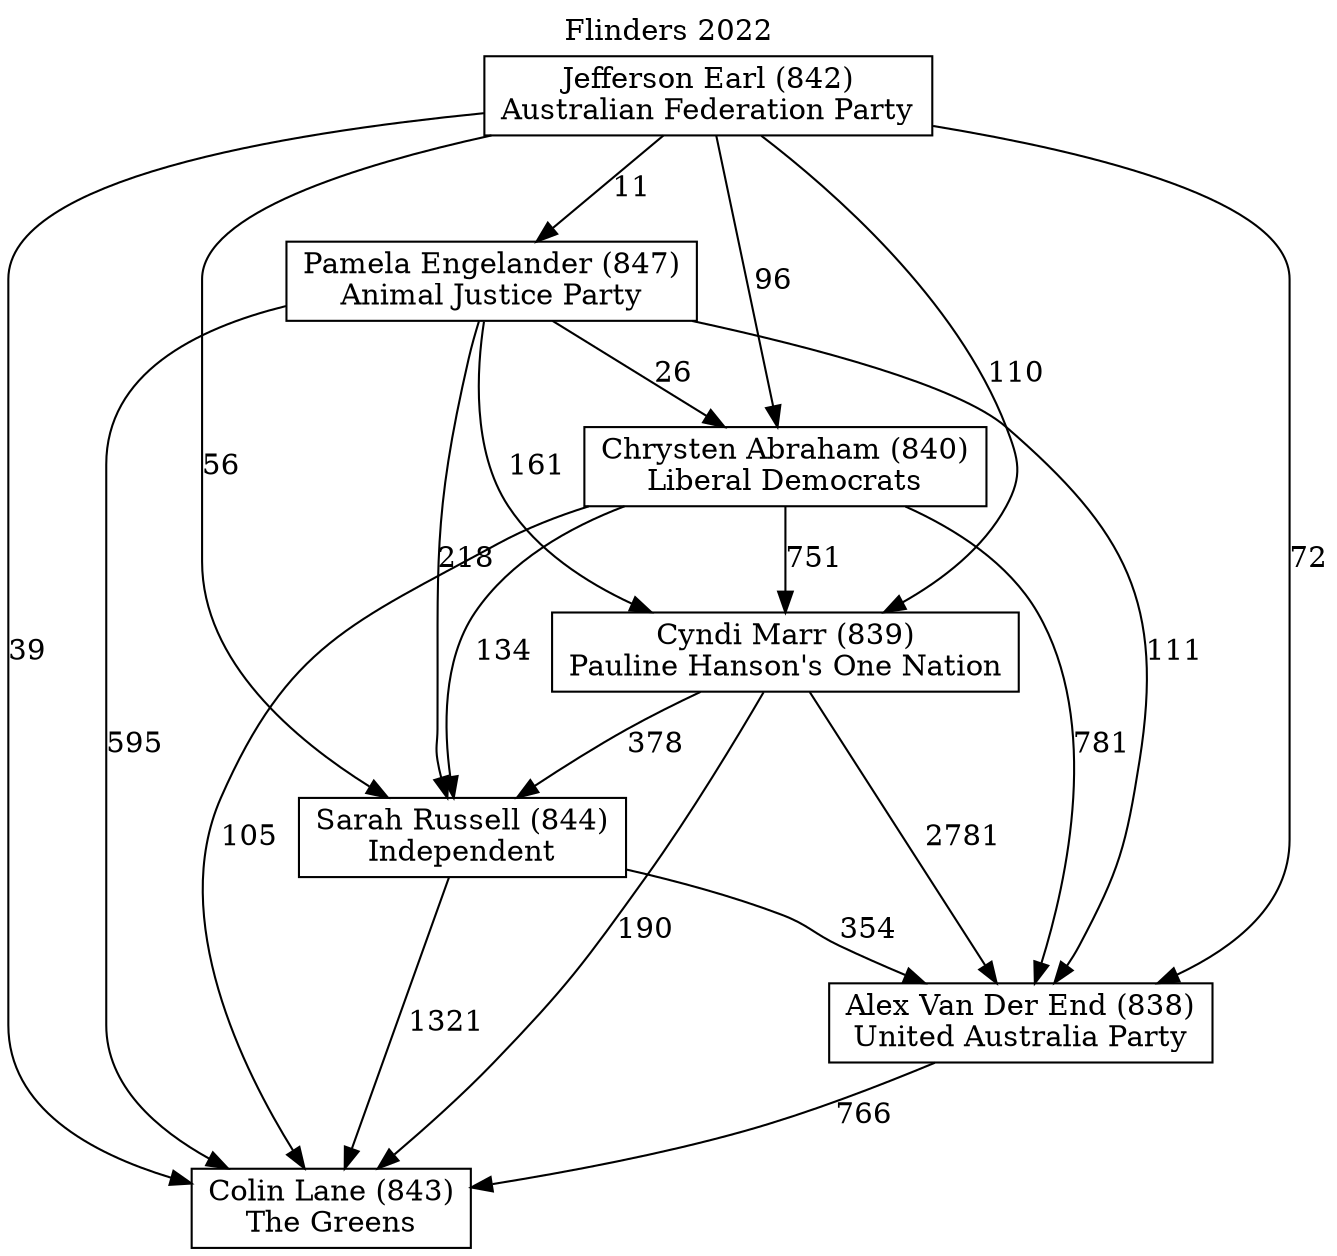 // House preference flow
digraph "Colin Lane (843)_Flinders_2022" {
	graph [label="Flinders 2022" labelloc=t mclimit=10]
	node [shape=box]
	"Alex Van Der End (838)" [label="Alex Van Der End (838)
United Australia Party"]
	"Chrysten Abraham (840)" [label="Chrysten Abraham (840)
Liberal Democrats"]
	"Colin Lane (843)" [label="Colin Lane (843)
The Greens"]
	"Cyndi Marr (839)" [label="Cyndi Marr (839)
Pauline Hanson's One Nation"]
	"Jefferson Earl (842)" [label="Jefferson Earl (842)
Australian Federation Party"]
	"Pamela Engelander (847)" [label="Pamela Engelander (847)
Animal Justice Party"]
	"Sarah Russell (844)" [label="Sarah Russell (844)
Independent"]
	"Alex Van Der End (838)" -> "Colin Lane (843)" [label=766]
	"Chrysten Abraham (840)" -> "Alex Van Der End (838)" [label=781]
	"Chrysten Abraham (840)" -> "Colin Lane (843)" [label=105]
	"Chrysten Abraham (840)" -> "Cyndi Marr (839)" [label=751]
	"Chrysten Abraham (840)" -> "Sarah Russell (844)" [label=134]
	"Cyndi Marr (839)" -> "Alex Van Der End (838)" [label=2781]
	"Cyndi Marr (839)" -> "Colin Lane (843)" [label=190]
	"Cyndi Marr (839)" -> "Sarah Russell (844)" [label=378]
	"Jefferson Earl (842)" -> "Alex Van Der End (838)" [label=72]
	"Jefferson Earl (842)" -> "Chrysten Abraham (840)" [label=96]
	"Jefferson Earl (842)" -> "Colin Lane (843)" [label=39]
	"Jefferson Earl (842)" -> "Cyndi Marr (839)" [label=110]
	"Jefferson Earl (842)" -> "Pamela Engelander (847)" [label=11]
	"Jefferson Earl (842)" -> "Sarah Russell (844)" [label=56]
	"Pamela Engelander (847)" -> "Alex Van Der End (838)" [label=111]
	"Pamela Engelander (847)" -> "Chrysten Abraham (840)" [label=26]
	"Pamela Engelander (847)" -> "Colin Lane (843)" [label=595]
	"Pamela Engelander (847)" -> "Cyndi Marr (839)" [label=161]
	"Pamela Engelander (847)" -> "Sarah Russell (844)" [label=218]
	"Sarah Russell (844)" -> "Alex Van Der End (838)" [label=354]
	"Sarah Russell (844)" -> "Colin Lane (843)" [label=1321]
}
